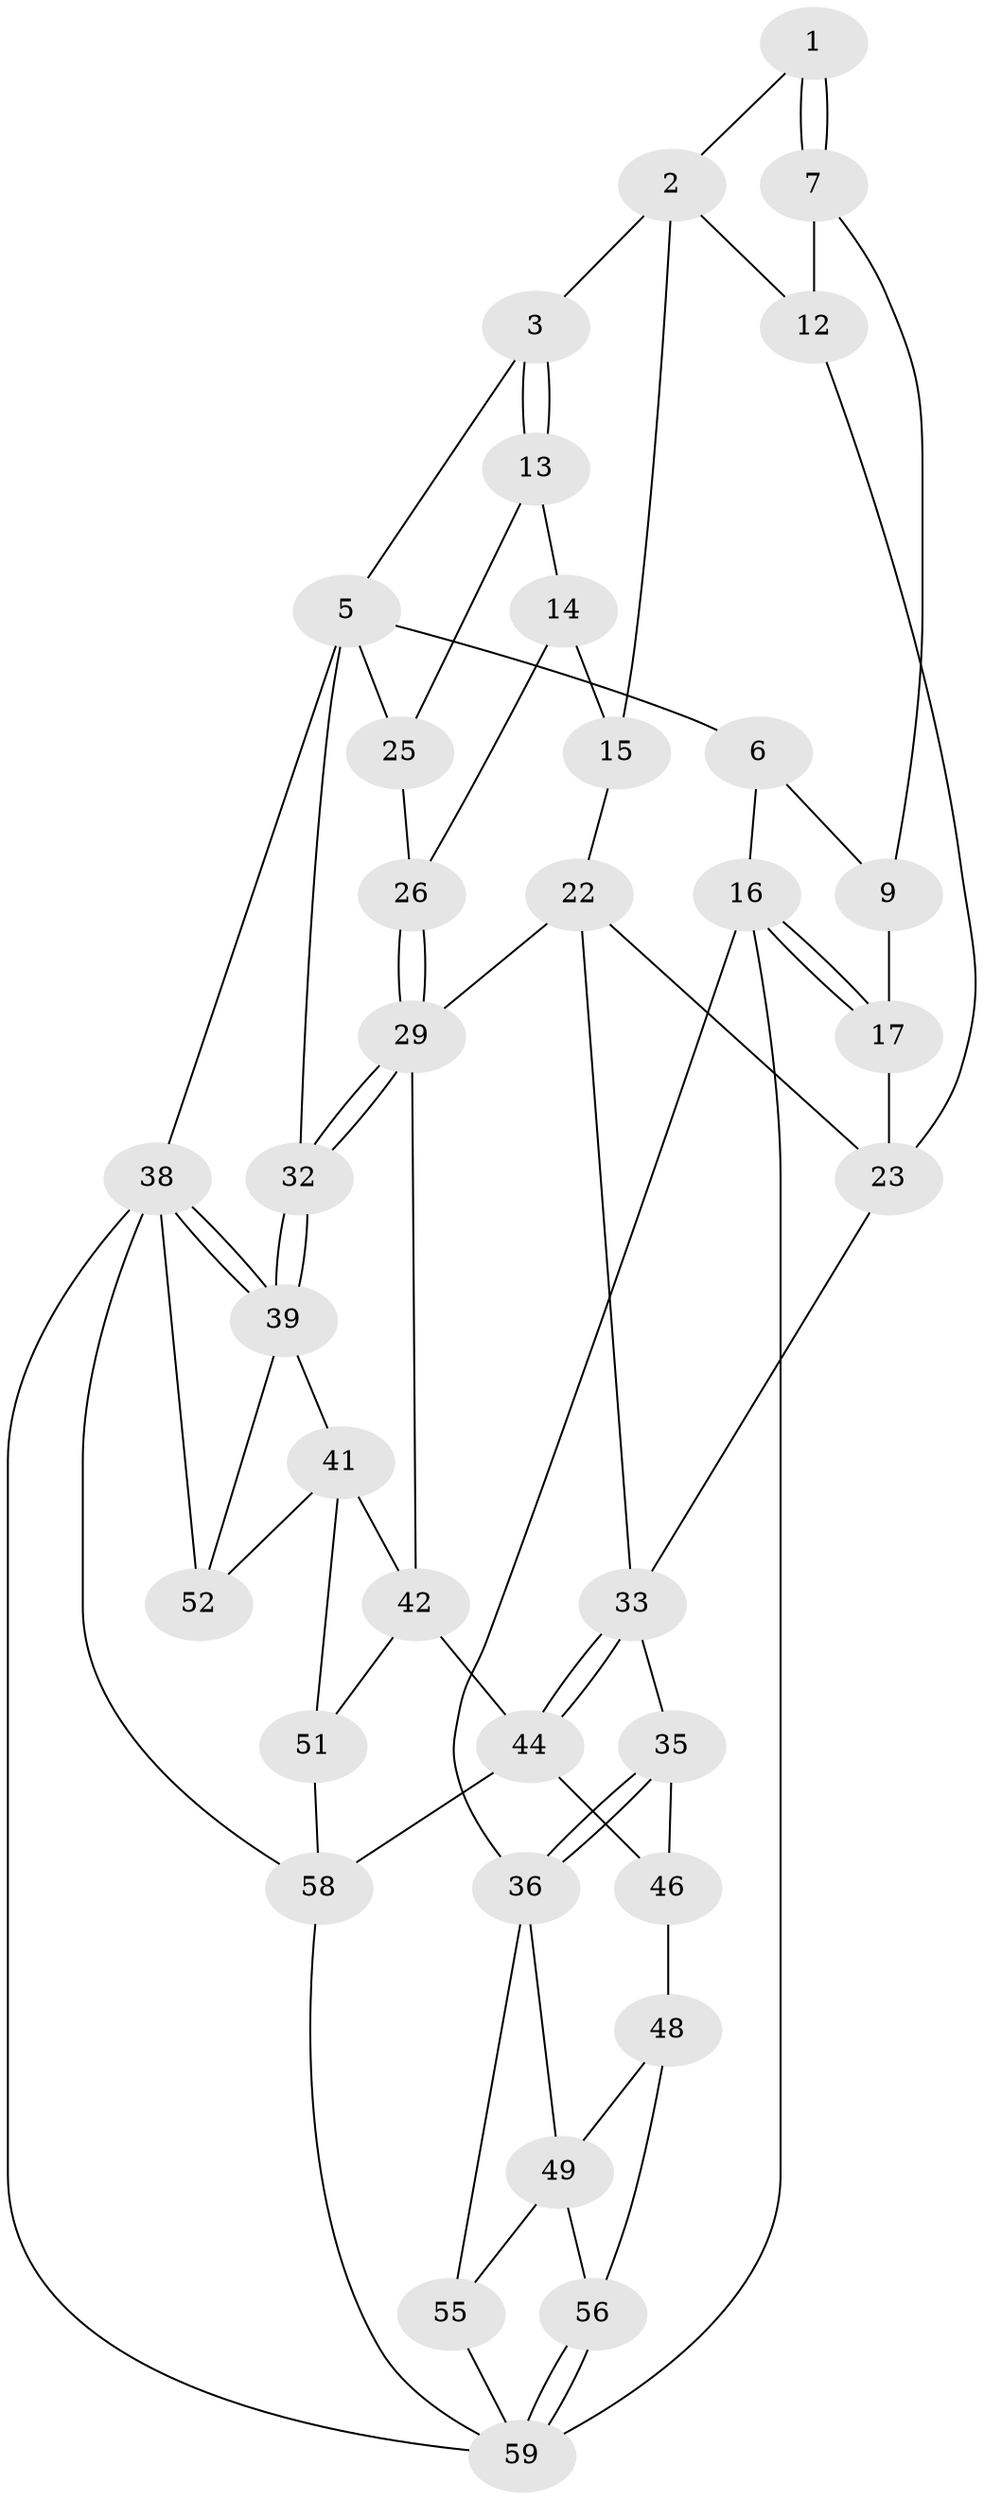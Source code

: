 // original degree distribution, {3: 0.03278688524590164, 4: 0.22950819672131148, 5: 0.5573770491803278, 6: 0.18032786885245902}
// Generated by graph-tools (version 1.1) at 2025/11/02/27/25 16:11:52]
// undirected, 36 vertices, 73 edges
graph export_dot {
graph [start="1"]
  node [color=gray90,style=filled];
  1 [pos="+0.39129975169128656+0"];
  2 [pos="+0.6906733961541519+0",super="+11"];
  3 [pos="+0.8098802620585405+0",super="+4"];
  5 [pos="+1+0",super="+28"];
  6 [pos="+0.2265796454553598+0"];
  7 [pos="+0.40719790465400113+0.04851228085082386",super="+8"];
  9 [pos="+0.36549272696464274+0.1476949227379383",super="+10"];
  12 [pos="+0.576568945909715+0.06601477533872978",super="+19"];
  13 [pos="+0.7527032390526597+0.19656321028175108",super="+20"];
  14 [pos="+0.7186729686647524+0.19788528537639455",super="+27"];
  15 [pos="+0.6287918801810427+0.19583276427862925",super="+21"];
  16 [pos="+0+0.30967407462550234"];
  17 [pos="+0.01805762818251179+0.2919727102009227",super="+18"];
  22 [pos="+0.5284133179028109+0.2997635285305538",super="+31"];
  23 [pos="+0.42565331065511514+0.28705923829677943",super="+24"];
  25 [pos="+0.82045306474581+0.23922209562640903"];
  26 [pos="+0.7577904260228512+0.3630219093807454"];
  29 [pos="+0.7842693383967204+0.465558632481884",super="+30"];
  32 [pos="+1+0.49984193218810147"];
  33 [pos="+0.5468658824135454+0.6148407223826304",super="+34"];
  35 [pos="+0.30979857232726105+0.5914270622915296"];
  36 [pos="+0.08537644176600641+0.6260885055451639",super="+37"];
  38 [pos="+1+1",super="+57"];
  39 [pos="+1+0.5381822466108908",super="+40"];
  41 [pos="+0.7856920346155754+0.6889591943286172",super="+50"];
  42 [pos="+0.7662466087894687+0.6818714252308066",super="+43"];
  44 [pos="+0.5415328349536893+0.7648108036517008",super="+45"];
  46 [pos="+0.36359711832680947+0.7662131524937439",super="+47"];
  48 [pos="+0.2559082301531205+0.7550562409354751",super="+53"];
  49 [pos="+0.13140896661247212+0.7008779701140267",super="+54"];
  51 [pos="+0.7533315733292762+0.8606833766526428"];
  52 [pos="+0.879215989054384+0.804544270986454"];
  55 [pos="+0+1"];
  56 [pos="+0.22056372437663313+0.861222838640042"];
  58 [pos="+0.46613877047578156+1",super="+61"];
  59 [pos="+0.3865702736038511+1",super="+60"];
  1 -- 2;
  1 -- 7;
  1 -- 7;
  2 -- 3;
  2 -- 12;
  2 -- 15;
  3 -- 13 [weight=2];
  3 -- 13;
  3 -- 5;
  5 -- 6;
  5 -- 38;
  5 -- 32;
  5 -- 25;
  6 -- 16;
  6 -- 9;
  7 -- 12 [weight=2];
  7 -- 9;
  9 -- 17 [weight=2];
  12 -- 23;
  13 -- 14;
  13 -- 25;
  14 -- 15 [weight=2];
  14 -- 26;
  15 -- 22;
  16 -- 17;
  16 -- 17;
  16 -- 36;
  16 -- 59;
  17 -- 23;
  22 -- 23;
  22 -- 33;
  22 -- 29;
  23 -- 33;
  25 -- 26;
  26 -- 29;
  26 -- 29;
  29 -- 32;
  29 -- 32;
  29 -- 42;
  32 -- 39;
  32 -- 39;
  33 -- 44;
  33 -- 44;
  33 -- 35;
  35 -- 36;
  35 -- 36;
  35 -- 46;
  36 -- 49;
  36 -- 55;
  38 -- 39;
  38 -- 39;
  38 -- 52;
  38 -- 58;
  38 -- 59;
  39 -- 41;
  39 -- 52;
  41 -- 42;
  41 -- 51;
  41 -- 52;
  42 -- 51;
  42 -- 44;
  44 -- 58;
  44 -- 46;
  46 -- 48 [weight=2];
  48 -- 49;
  48 -- 56;
  49 -- 56;
  49 -- 55;
  51 -- 58;
  55 -- 59;
  56 -- 59;
  56 -- 59;
  58 -- 59;
}
